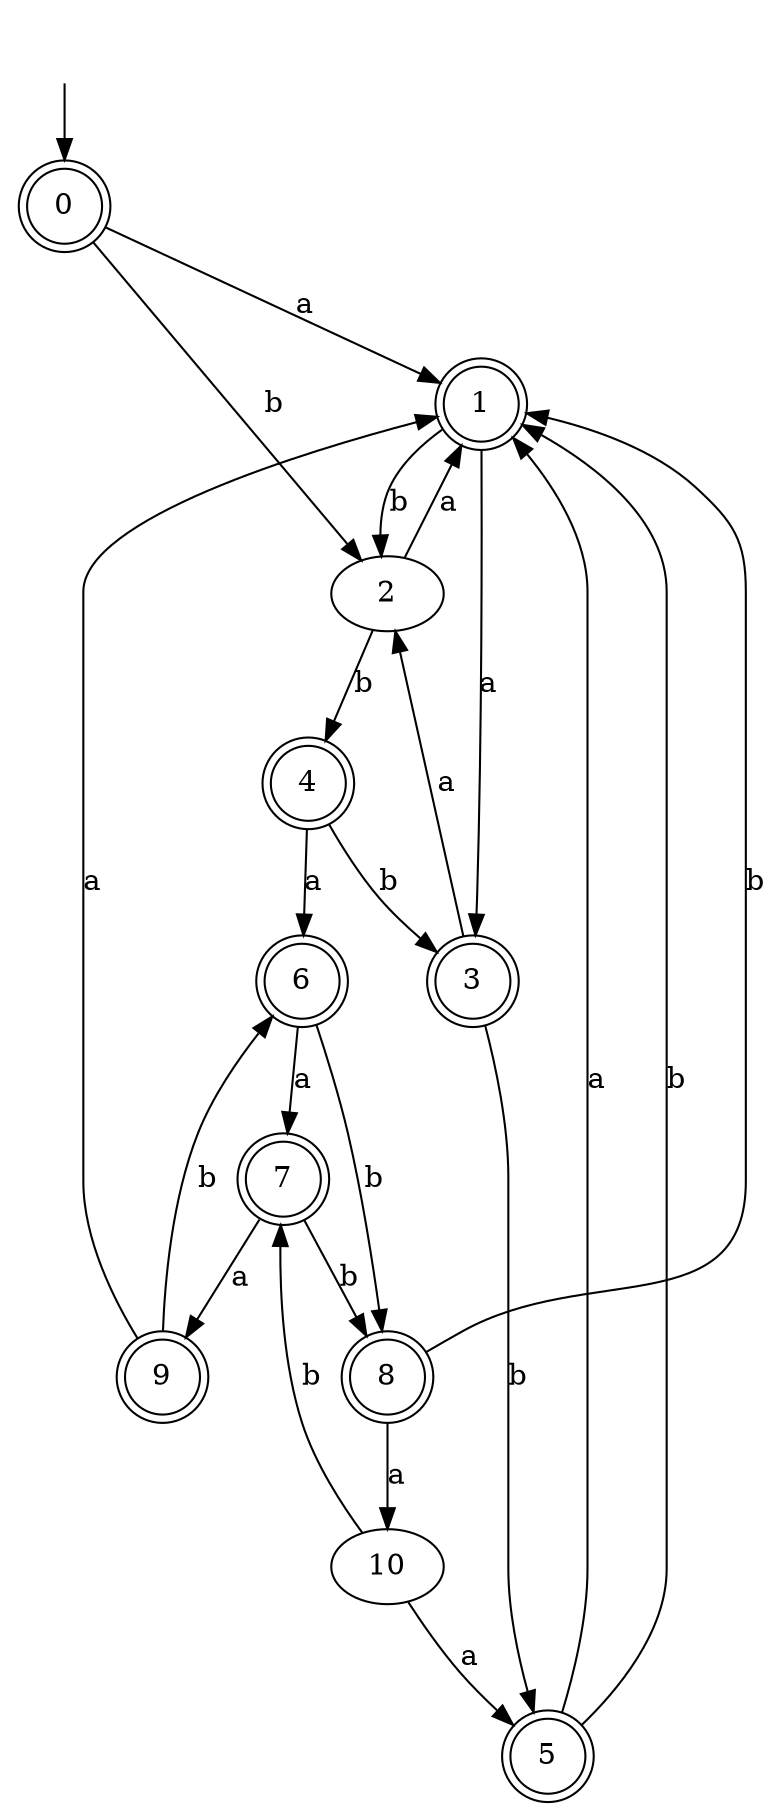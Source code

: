 digraph RandomDFA {
  __start0 [label="", shape=none];
  __start0 -> 0 [label=""];
  0 [shape=circle] [shape=doublecircle]
  0 -> 1 [label="a"]
  0 -> 2 [label="b"]
  1 [shape=doublecircle]
  1 -> 3 [label="a"]
  1 -> 2 [label="b"]
  2
  2 -> 1 [label="a"]
  2 -> 4 [label="b"]
  3 [shape=doublecircle]
  3 -> 2 [label="a"]
  3 -> 5 [label="b"]
  4 [shape=doublecircle]
  4 -> 6 [label="a"]
  4 -> 3 [label="b"]
  5 [shape=doublecircle]
  5 -> 1 [label="a"]
  5 -> 1 [label="b"]
  6 [shape=doublecircle]
  6 -> 7 [label="a"]
  6 -> 8 [label="b"]
  7 [shape=doublecircle]
  7 -> 9 [label="a"]
  7 -> 8 [label="b"]
  8 [shape=doublecircle]
  8 -> 10 [label="a"]
  8 -> 1 [label="b"]
  9 [shape=doublecircle]
  9 -> 1 [label="a"]
  9 -> 6 [label="b"]
  10
  10 -> 5 [label="a"]
  10 -> 7 [label="b"]
}
